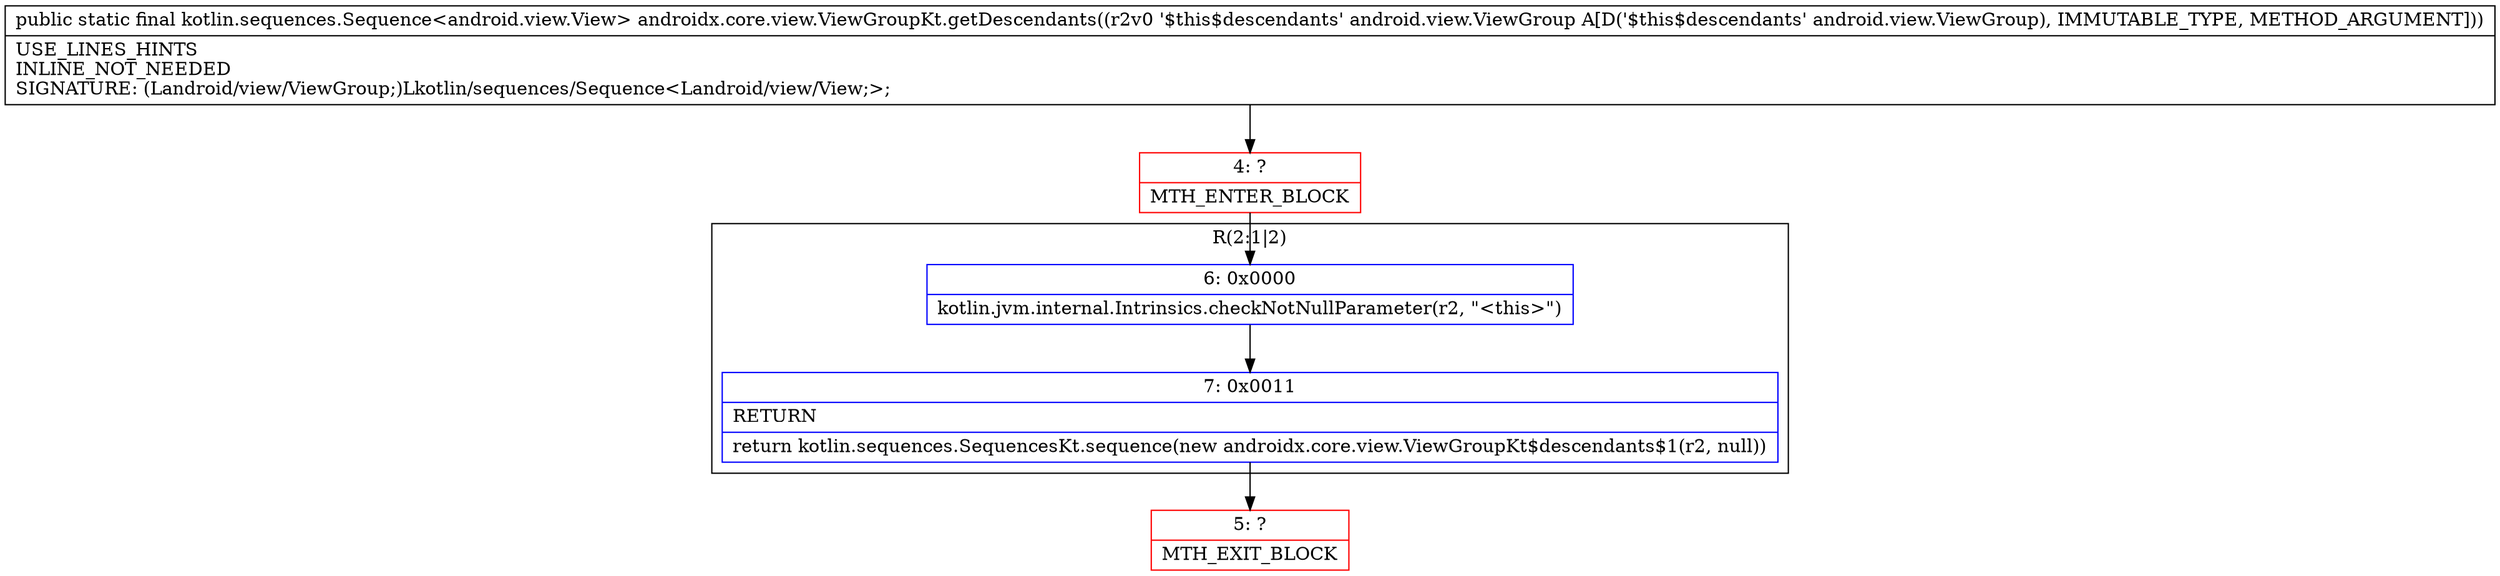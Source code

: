 digraph "CFG forandroidx.core.view.ViewGroupKt.getDescendants(Landroid\/view\/ViewGroup;)Lkotlin\/sequences\/Sequence;" {
subgraph cluster_Region_1492186468 {
label = "R(2:1|2)";
node [shape=record,color=blue];
Node_6 [shape=record,label="{6\:\ 0x0000|kotlin.jvm.internal.Intrinsics.checkNotNullParameter(r2, \"\<this\>\")\l}"];
Node_7 [shape=record,label="{7\:\ 0x0011|RETURN\l|return kotlin.sequences.SequencesKt.sequence(new androidx.core.view.ViewGroupKt$descendants$1(r2, null))\l}"];
}
Node_4 [shape=record,color=red,label="{4\:\ ?|MTH_ENTER_BLOCK\l}"];
Node_5 [shape=record,color=red,label="{5\:\ ?|MTH_EXIT_BLOCK\l}"];
MethodNode[shape=record,label="{public static final kotlin.sequences.Sequence\<android.view.View\> androidx.core.view.ViewGroupKt.getDescendants((r2v0 '$this$descendants' android.view.ViewGroup A[D('$this$descendants' android.view.ViewGroup), IMMUTABLE_TYPE, METHOD_ARGUMENT]))  | USE_LINES_HINTS\lINLINE_NOT_NEEDED\lSIGNATURE: (Landroid\/view\/ViewGroup;)Lkotlin\/sequences\/Sequence\<Landroid\/view\/View;\>;\l}"];
MethodNode -> Node_4;Node_6 -> Node_7;
Node_7 -> Node_5;
Node_4 -> Node_6;
}

